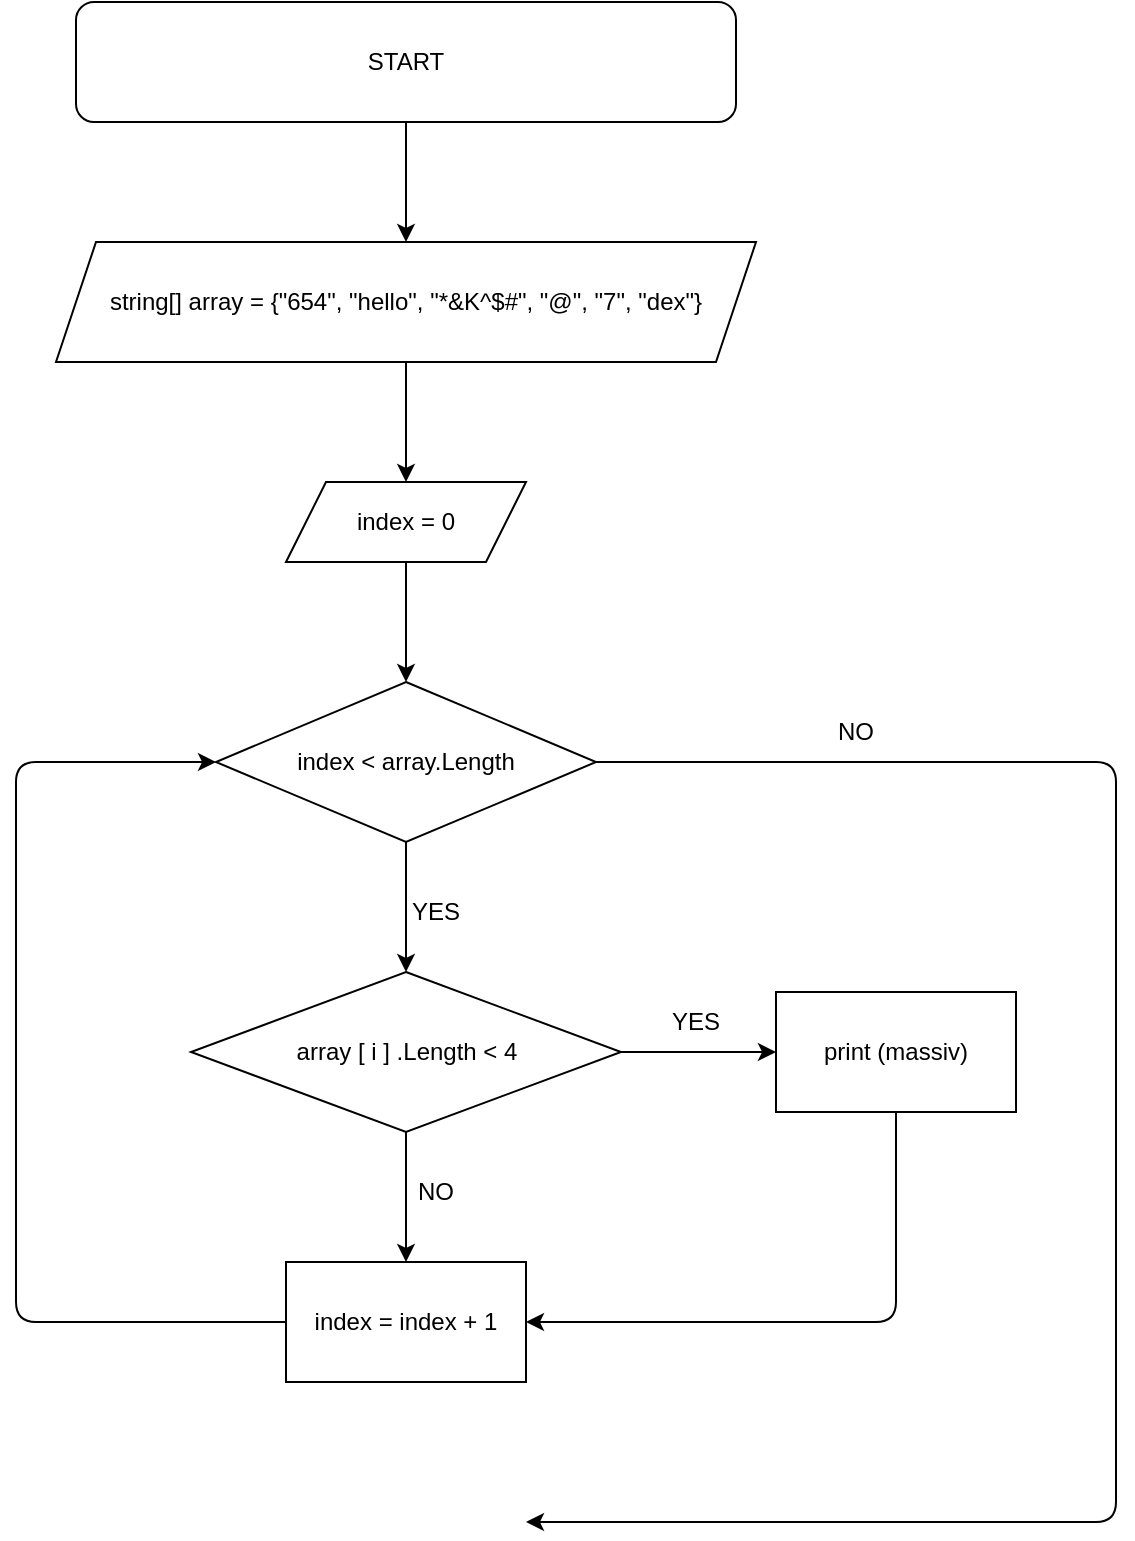 <mxfile>
    <diagram id="vPRgEKGzVjVM9AJg4oQN" name="Страница 1">
        <mxGraphModel dx="857" dy="211" grid="1" gridSize="10" guides="1" tooltips="1" connect="1" arrows="1" fold="1" page="1" pageScale="1" pageWidth="827" pageHeight="1169" math="0" shadow="0">
            <root>
                <mxCell id="0"/>
                <mxCell id="1" parent="0"/>
                <mxCell id="42" value="" style="edgeStyle=none;html=1;" edge="1" parent="1" source="43" target="45">
                    <mxGeometry relative="1" as="geometry"/>
                </mxCell>
                <mxCell id="43" value="START" style="rounded=1;whiteSpace=wrap;html=1;" vertex="1" parent="1">
                    <mxGeometry x="240" y="20" width="330" height="60" as="geometry"/>
                </mxCell>
                <mxCell id="44" value="" style="edgeStyle=none;html=1;" edge="1" parent="1" source="45" target="47">
                    <mxGeometry relative="1" as="geometry"/>
                </mxCell>
                <mxCell id="45" value="string[] array = {&quot;654&quot;, &quot;hello&quot;, &quot;*&amp;amp;K^$#&quot;, &quot;@&quot;, &quot;7&quot;, &quot;dex&quot;}&lt;br&gt;" style="shape=parallelogram;perimeter=parallelogramPerimeter;whiteSpace=wrap;html=1;fixedSize=1;" vertex="1" parent="1">
                    <mxGeometry x="230" y="140" width="350" height="60" as="geometry"/>
                </mxCell>
                <mxCell id="46" value="" style="edgeStyle=none;html=1;" edge="1" parent="1" source="47" target="50">
                    <mxGeometry relative="1" as="geometry"/>
                </mxCell>
                <mxCell id="47" value="index = 0" style="shape=parallelogram;perimeter=parallelogramPerimeter;whiteSpace=wrap;html=1;fixedSize=1;" vertex="1" parent="1">
                    <mxGeometry x="345" y="260" width="120" height="40" as="geometry"/>
                </mxCell>
                <mxCell id="48" value="" style="edgeStyle=none;html=1;" edge="1" parent="1" source="50" target="53">
                    <mxGeometry relative="1" as="geometry"/>
                </mxCell>
                <mxCell id="49" value="" style="edgeStyle=none;html=1;entryX=1;entryY=0.5;entryDx=0;entryDy=0;" edge="1" parent="1" source="50">
                    <mxGeometry relative="1" as="geometry">
                        <mxPoint x="465" y="780" as="targetPoint"/>
                        <Array as="points">
                            <mxPoint x="760" y="400"/>
                            <mxPoint x="760" y="780"/>
                        </Array>
                    </mxGeometry>
                </mxCell>
                <mxCell id="50" value="index &amp;lt; array.Length" style="rhombus;whiteSpace=wrap;html=1;" vertex="1" parent="1">
                    <mxGeometry x="310" y="360" width="190" height="80" as="geometry"/>
                </mxCell>
                <mxCell id="51" value="" style="edgeStyle=none;html=1;" edge="1" parent="1" source="53" target="57">
                    <mxGeometry relative="1" as="geometry"/>
                </mxCell>
                <mxCell id="52" value="" style="edgeStyle=none;html=1;" edge="1" parent="1" source="53" target="55">
                    <mxGeometry relative="1" as="geometry"/>
                </mxCell>
                <mxCell id="53" value="array [ i ] .Length &amp;lt; 4" style="rhombus;whiteSpace=wrap;html=1;" vertex="1" parent="1">
                    <mxGeometry x="297.5" y="505" width="215" height="80" as="geometry"/>
                </mxCell>
                <mxCell id="54" value="" style="edgeStyle=none;html=1;entryX=1;entryY=0.5;entryDx=0;entryDy=0;" edge="1" parent="1" source="55" target="57">
                    <mxGeometry relative="1" as="geometry">
                        <Array as="points">
                            <mxPoint x="650" y="680"/>
                        </Array>
                    </mxGeometry>
                </mxCell>
                <mxCell id="55" value="print (massiv)" style="rounded=0;whiteSpace=wrap;html=1;" vertex="1" parent="1">
                    <mxGeometry x="590" y="515" width="120" height="60" as="geometry"/>
                </mxCell>
                <mxCell id="56" value="" style="edgeStyle=none;html=1;entryX=0;entryY=0.5;entryDx=0;entryDy=0;" edge="1" parent="1" source="57" target="50">
                    <mxGeometry relative="1" as="geometry">
                        <mxPoint x="220" y="360" as="targetPoint"/>
                        <Array as="points">
                            <mxPoint x="210" y="680"/>
                            <mxPoint x="210" y="400"/>
                        </Array>
                    </mxGeometry>
                </mxCell>
                <mxCell id="57" value="index = index + 1" style="rounded=0;whiteSpace=wrap;html=1;" vertex="1" parent="1">
                    <mxGeometry x="345" y="650" width="120" height="60" as="geometry"/>
                </mxCell>
                <mxCell id="58" value="NO" style="text;html=1;strokeColor=none;fillColor=none;align=center;verticalAlign=middle;whiteSpace=wrap;rounded=0;" vertex="1" parent="1">
                    <mxGeometry x="600" y="370" width="60" height="30" as="geometry"/>
                </mxCell>
                <mxCell id="59" value="YES" style="text;html=1;strokeColor=none;fillColor=none;align=center;verticalAlign=middle;whiteSpace=wrap;rounded=0;" vertex="1" parent="1">
                    <mxGeometry x="390" y="460" width="60" height="30" as="geometry"/>
                </mxCell>
                <mxCell id="60" value="YES" style="text;html=1;strokeColor=none;fillColor=none;align=center;verticalAlign=middle;whiteSpace=wrap;rounded=0;" vertex="1" parent="1">
                    <mxGeometry x="520" y="515" width="60" height="30" as="geometry"/>
                </mxCell>
                <mxCell id="61" value="NO" style="text;html=1;strokeColor=none;fillColor=none;align=center;verticalAlign=middle;whiteSpace=wrap;rounded=0;" vertex="1" parent="1">
                    <mxGeometry x="390" y="600" width="60" height="30" as="geometry"/>
                </mxCell>
            </root>
        </mxGraphModel>
    </diagram>
</mxfile>
